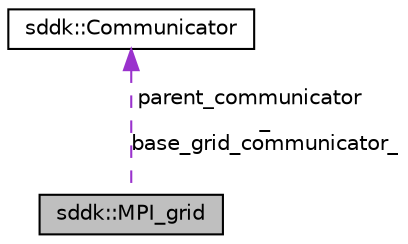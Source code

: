 digraph "sddk::MPI_grid"
{
 // INTERACTIVE_SVG=YES
  edge [fontname="Helvetica",fontsize="10",labelfontname="Helvetica",labelfontsize="10"];
  node [fontname="Helvetica",fontsize="10",shape=record];
  Node1 [label="sddk::MPI_grid",height=0.2,width=0.4,color="black", fillcolor="grey75", style="filled", fontcolor="black"];
  Node2 -> Node1 [dir="back",color="darkorchid3",fontsize="10",style="dashed",label=" parent_communicator\l_\nbase_grid_communicator_" ];
  Node2 [label="sddk::Communicator",height=0.2,width=0.4,color="black", fillcolor="white", style="filled",URL="$classsddk_1_1_communicator.html",tooltip="MPI communicator wrapper. "];
}

